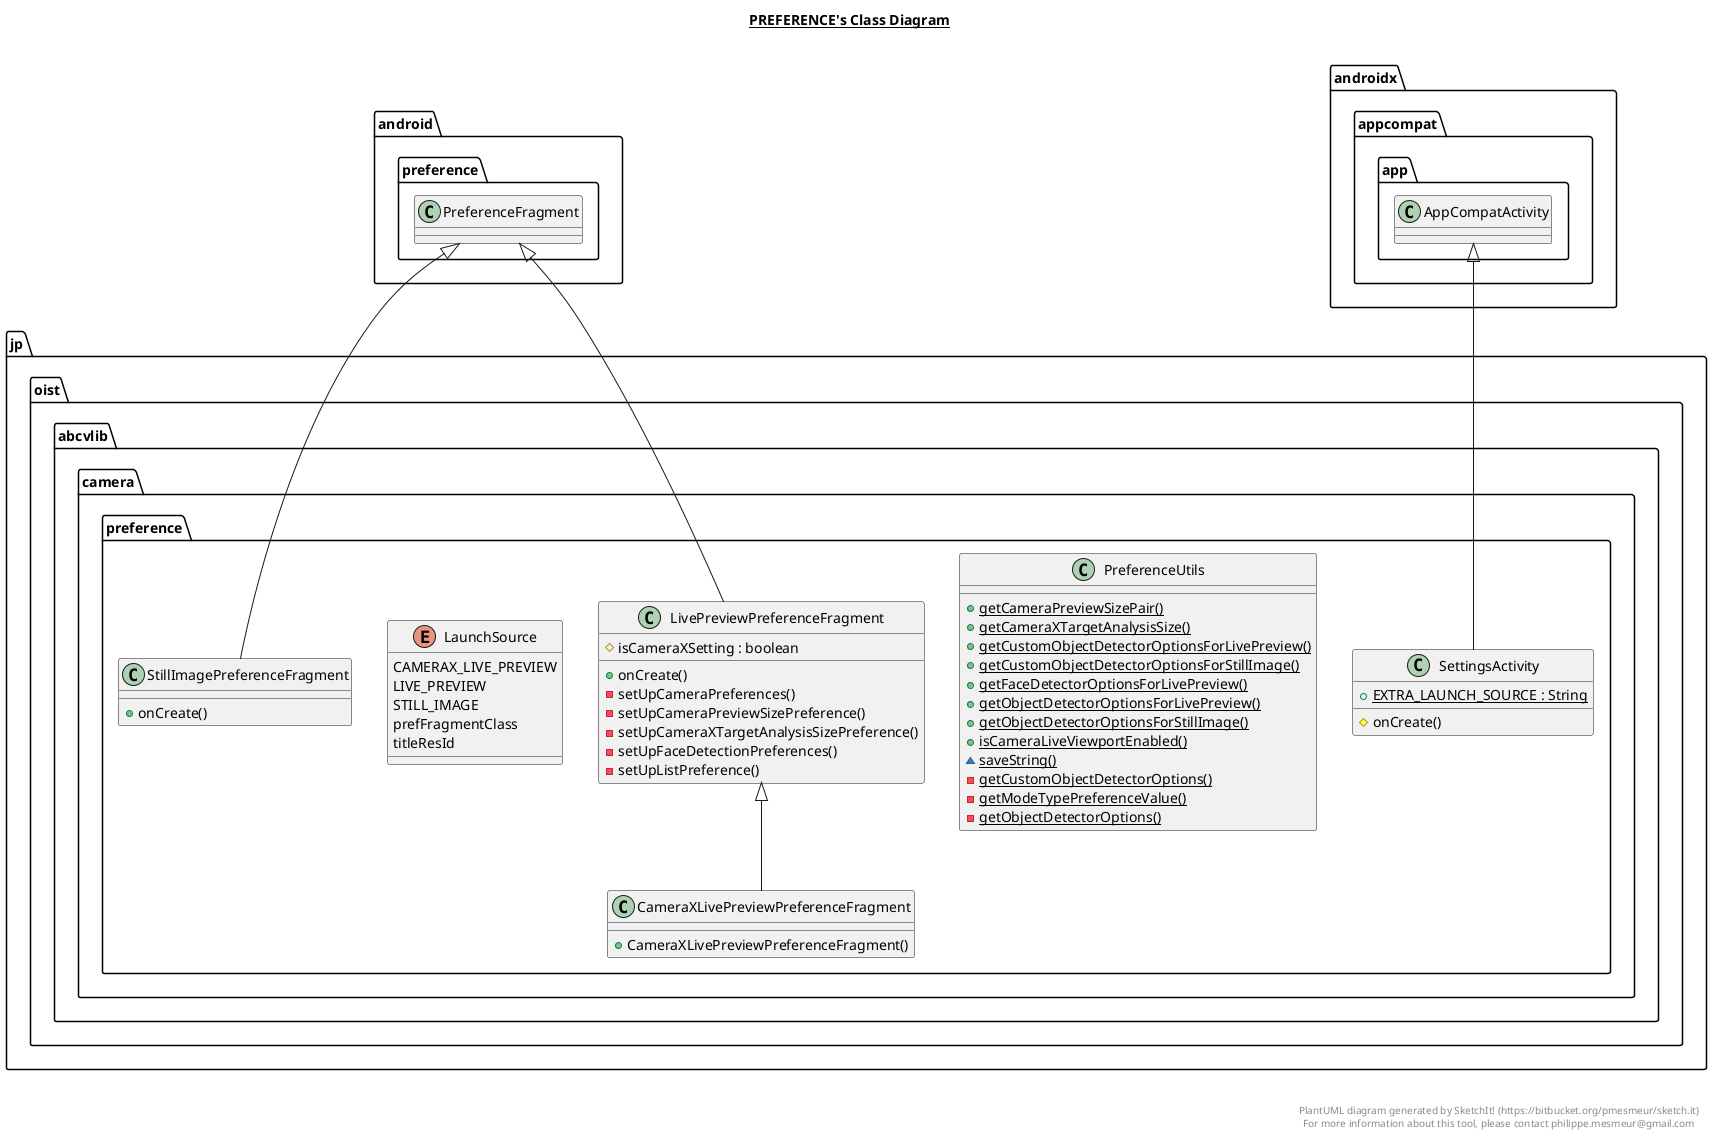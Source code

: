 @startuml

title __PREFERENCE's Class Diagram__\n

  namespace jp.oist.abcvlib.camera {
    namespace preference {
      class jp.oist.abcvlib.camera.preference.CameraXLivePreviewPreferenceFragment {
          + CameraXLivePreviewPreferenceFragment()
      }
    }
  }
  

  namespace jp.oist.abcvlib.camera {
    namespace preference {
      class jp.oist.abcvlib.camera.preference.LivePreviewPreferenceFragment {
          # isCameraXSetting : boolean
          + onCreate()
          - setUpCameraPreferences()
          - setUpCameraPreviewSizePreference()
          - setUpCameraXTargetAnalysisSizePreference()
          - setUpFaceDetectionPreferences()
          - setUpListPreference()
      }
    }
  }
  

  namespace jp.oist.abcvlib.camera {
    namespace preference {
      class jp.oist.abcvlib.camera.preference.PreferenceUtils {
          {static} + getCameraPreviewSizePair()
          {static} + getCameraXTargetAnalysisSize()
          {static} + getCustomObjectDetectorOptionsForLivePreview()
          {static} + getCustomObjectDetectorOptionsForStillImage()
          {static} + getFaceDetectorOptionsForLivePreview()
          {static} + getObjectDetectorOptionsForLivePreview()
          {static} + getObjectDetectorOptionsForStillImage()
          {static} + isCameraLiveViewportEnabled()
          {static} ~ saveString()
          {static} - getCustomObjectDetectorOptions()
          {static} - getModeTypePreferenceValue()
          {static} - getObjectDetectorOptions()
      }
    }
  }
  

  namespace jp.oist.abcvlib.camera {
    namespace preference {
      class jp.oist.abcvlib.camera.preference.SettingsActivity {
          {static} + EXTRA_LAUNCH_SOURCE : String
          # onCreate()
      }
    }
  }
  

  namespace jp.oist.abcvlib.camera {
    namespace preference {
      enum LaunchSource {
        CAMERAX_LIVE_PREVIEW
        LIVE_PREVIEW
        STILL_IMAGE
        prefFragmentClass
        titleResId
      }
    }
  }
  

  namespace jp.oist.abcvlib.camera {
    namespace preference {
      class jp.oist.abcvlib.camera.preference.StillImagePreferenceFragment {
          + onCreate()
      }
    }
  }
  

  jp.oist.abcvlib.camera.preference.CameraXLivePreviewPreferenceFragment -up-|> jp.oist.abcvlib.camera.preference.LivePreviewPreferenceFragment
  jp.oist.abcvlib.camera.preference.LivePreviewPreferenceFragment -up-|> android.preference.PreferenceFragment
  jp.oist.abcvlib.camera.preference.SettingsActivity -up-|> androidx.appcompat.app.AppCompatActivity
  jp.oist.abcvlib.camera.preference.SettingsActivity +-down- jp.oist.abcvlib.camera.preference.SettingsActivity.LaunchSource
  jp.oist.abcvlib.camera.preference.StillImagePreferenceFragment -up-|> android.preference.PreferenceFragment


right footer


PlantUML diagram generated by SketchIt! (https://bitbucket.org/pmesmeur/sketch.it)
For more information about this tool, please contact philippe.mesmeur@gmail.com
endfooter

@enduml
